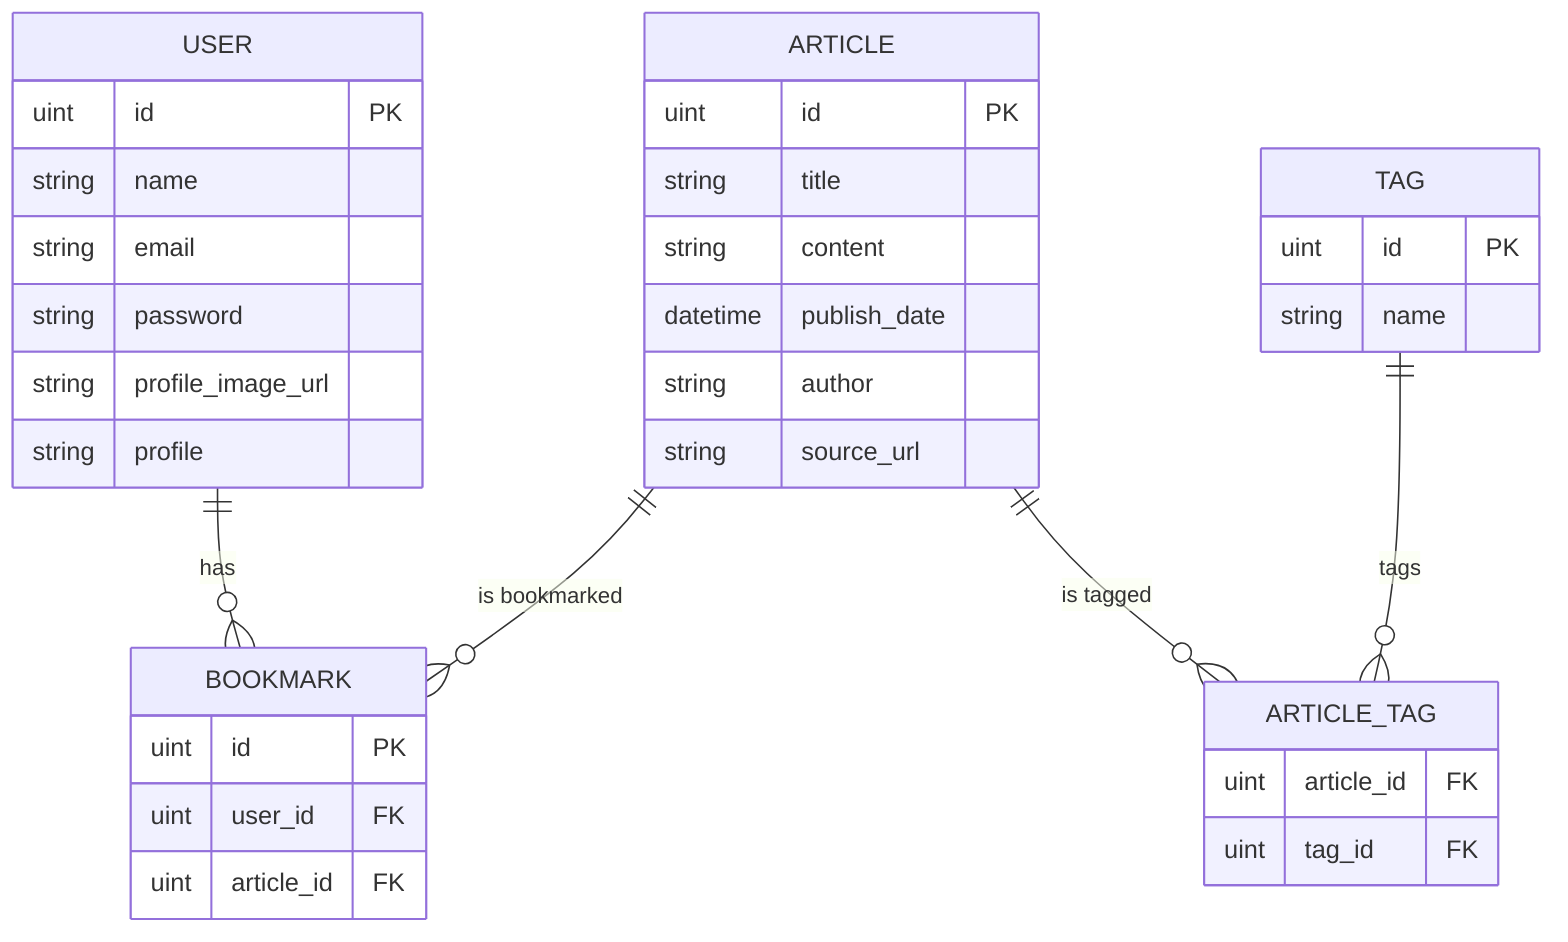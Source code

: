 erDiagram
    USER ||--o{ BOOKMARK : "has"
    ARTICLE ||--o{ BOOKMARK : "is bookmarked"
    ARTICLE ||--o{ ARTICLE_TAG : "is tagged"
    TAG ||--o{ ARTICLE_TAG : "tags"

    USER {
        uint id PK
        string name
        string email
        string password
        string profile_image_url
        string profile
    }

    ARTICLE {
        uint id PK
        string title
        string content
        datetime publish_date
        string author
        string source_url
    }

    BOOKMARK {
        uint id PK
        uint user_id FK
        uint article_id FK
    }

    TAG {
        uint id PK
        string name
    }

    ARTICLE_TAG {
        uint article_id FK
        uint tag_id FK
    }